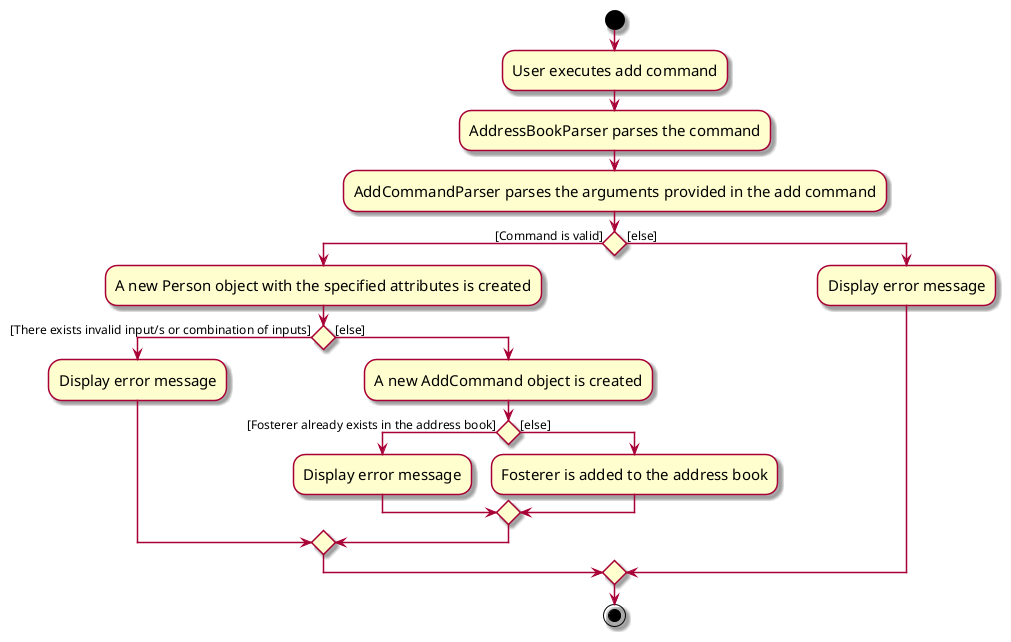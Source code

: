 @startuml
skin rose
skinparam ActivityFontSize 15
skinparam ArrowFontSize 12
start
:User executes add command;
:AddressBookParser parses the command;
:AddCommandParser parses the arguments provided in the add command;

if () then ([Command is valid])
  :A new Person object with the specified attributes is created;

  if() then ([There exists invalid input/s or combination of inputs])
    :Display error message;
  else ([else])
      :A new AddCommand object is created;
      if() then ([Fosterer already exists in the address book])
      :Display error message;
      else ([else])
      :Fosterer is added to the address book;
      endif
  endif

else ([else])
  :Display error message;
endif
stop
@enduml